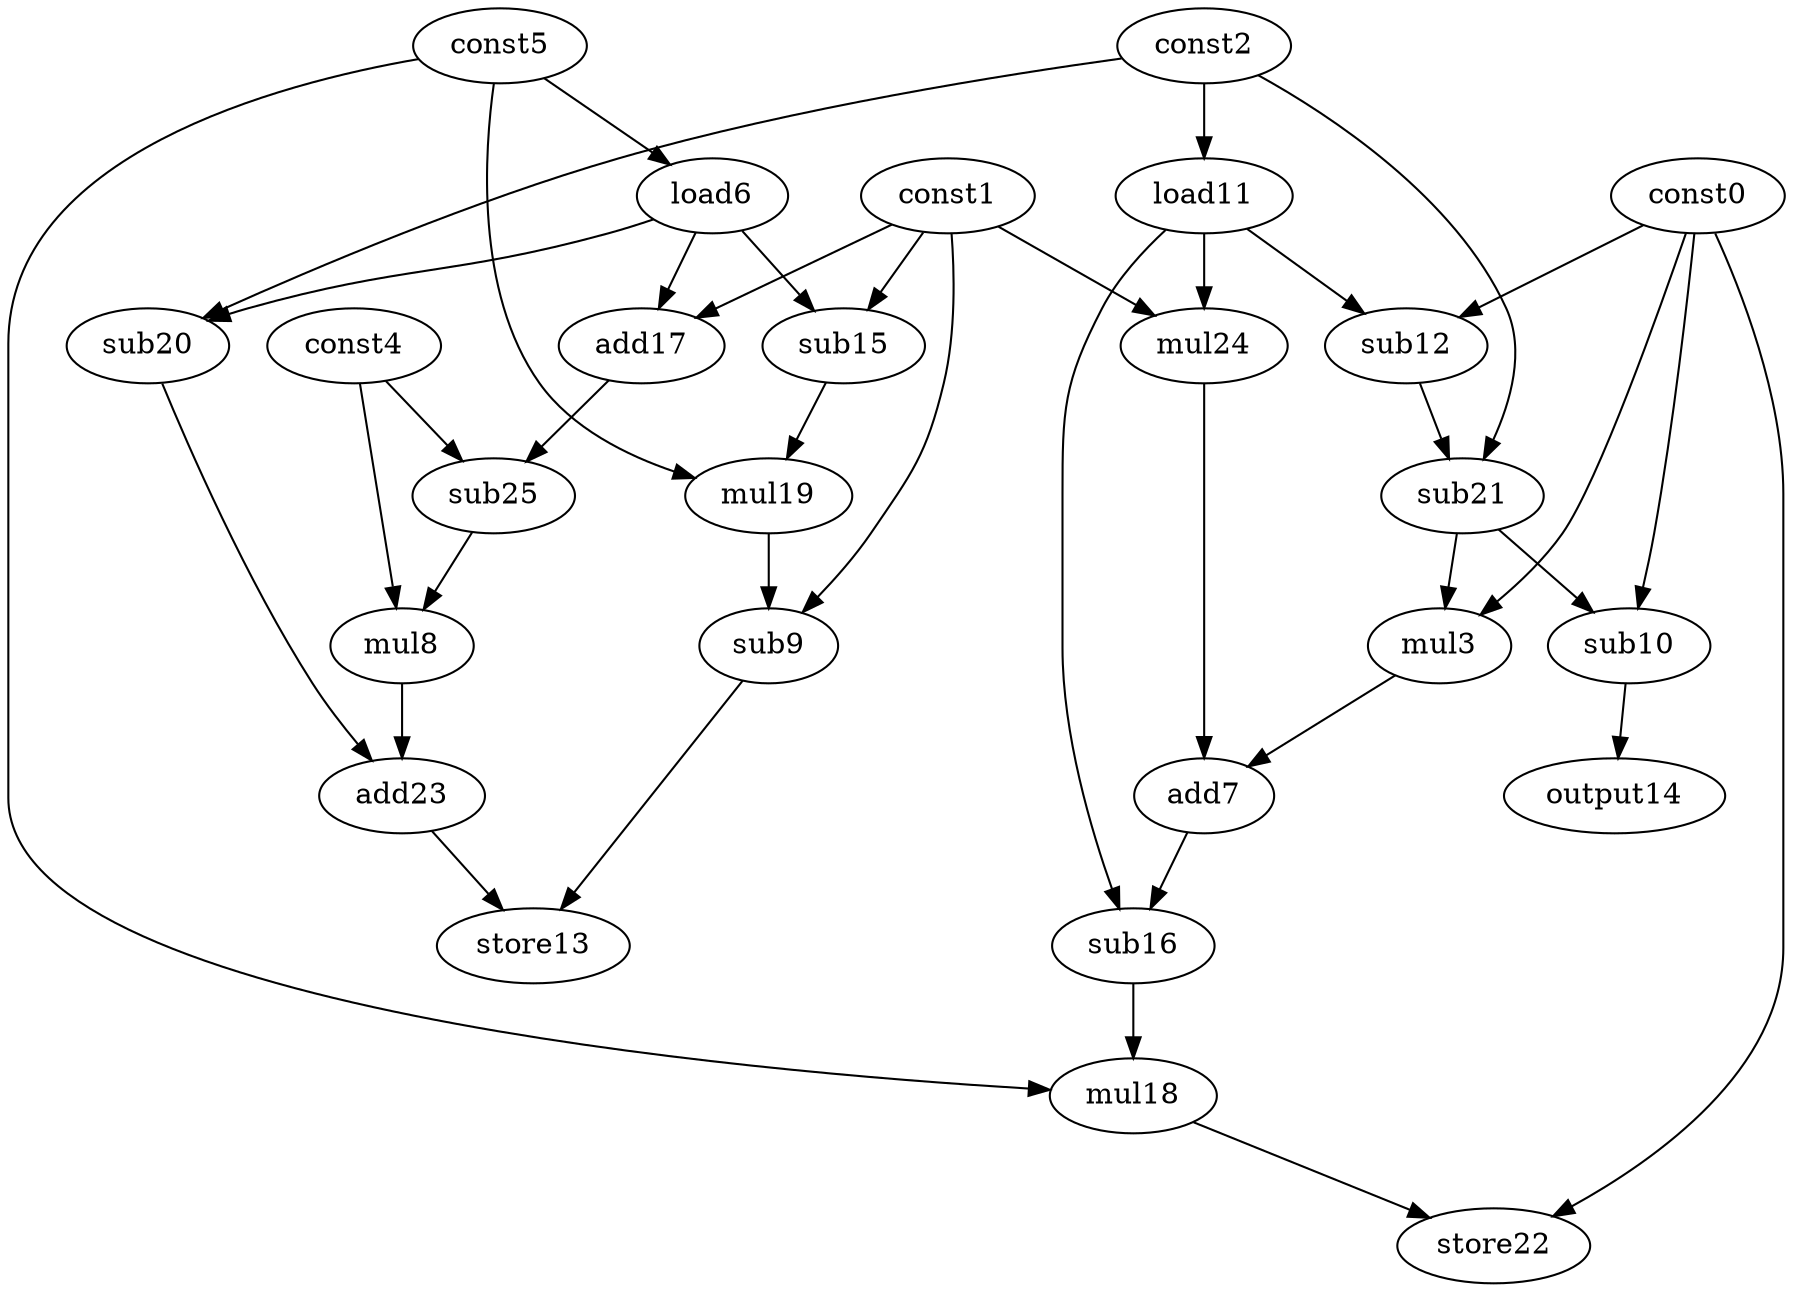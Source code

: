 digraph G { 
const0[opcode=const]; 
const1[opcode=const]; 
const2[opcode=const]; 
mul3[opcode=mul]; 
const4[opcode=const]; 
const5[opcode=const]; 
load6[opcode=load]; 
add7[opcode=add]; 
mul8[opcode=mul]; 
sub9[opcode=sub]; 
sub10[opcode=sub]; 
load11[opcode=load]; 
sub12[opcode=sub]; 
store13[opcode=store]; 
output14[opcode=output]; 
sub15[opcode=sub]; 
sub16[opcode=sub]; 
add17[opcode=add]; 
mul18[opcode=mul]; 
mul19[opcode=mul]; 
sub20[opcode=sub]; 
sub21[opcode=sub]; 
store22[opcode=store]; 
add23[opcode=add]; 
mul24[opcode=mul]; 
sub25[opcode=sub]; 
const5->load6[operand=0];
const2->load11[operand=0];
const0->sub12[operand=0];
load11->sub12[operand=1];
const1->sub15[operand=0];
load6->sub15[operand=1];
const1->add17[operand=0];
load6->add17[operand=1];
const2->sub20[operand=0];
load6->sub20[operand=1];
const1->mul24[operand=0];
load11->mul24[operand=1];
const5->mul19[operand=0];
sub15->mul19[operand=1];
const2->sub21[operand=0];
sub12->sub21[operand=1];
add17->sub25[operand=0];
const4->sub25[operand=1];
const0->mul3[operand=0];
sub21->mul3[operand=1];
sub25->mul8[operand=0];
const4->mul8[operand=1];
const1->sub9[operand=0];
mul19->sub9[operand=1];
const0->sub10[operand=0];
sub21->sub10[operand=1];
mul24->add7[operand=0];
mul3->add7[operand=1];
sub10->output14[operand=0];
mul8->add23[operand=0];
sub20->add23[operand=1];
sub9->store13[operand=0];
add23->store13[operand=1];
load11->sub16[operand=0];
add7->sub16[operand=1];
sub16->mul18[operand=0];
const5->mul18[operand=1];
const0->store22[operand=0];
mul18->store22[operand=1];
}
